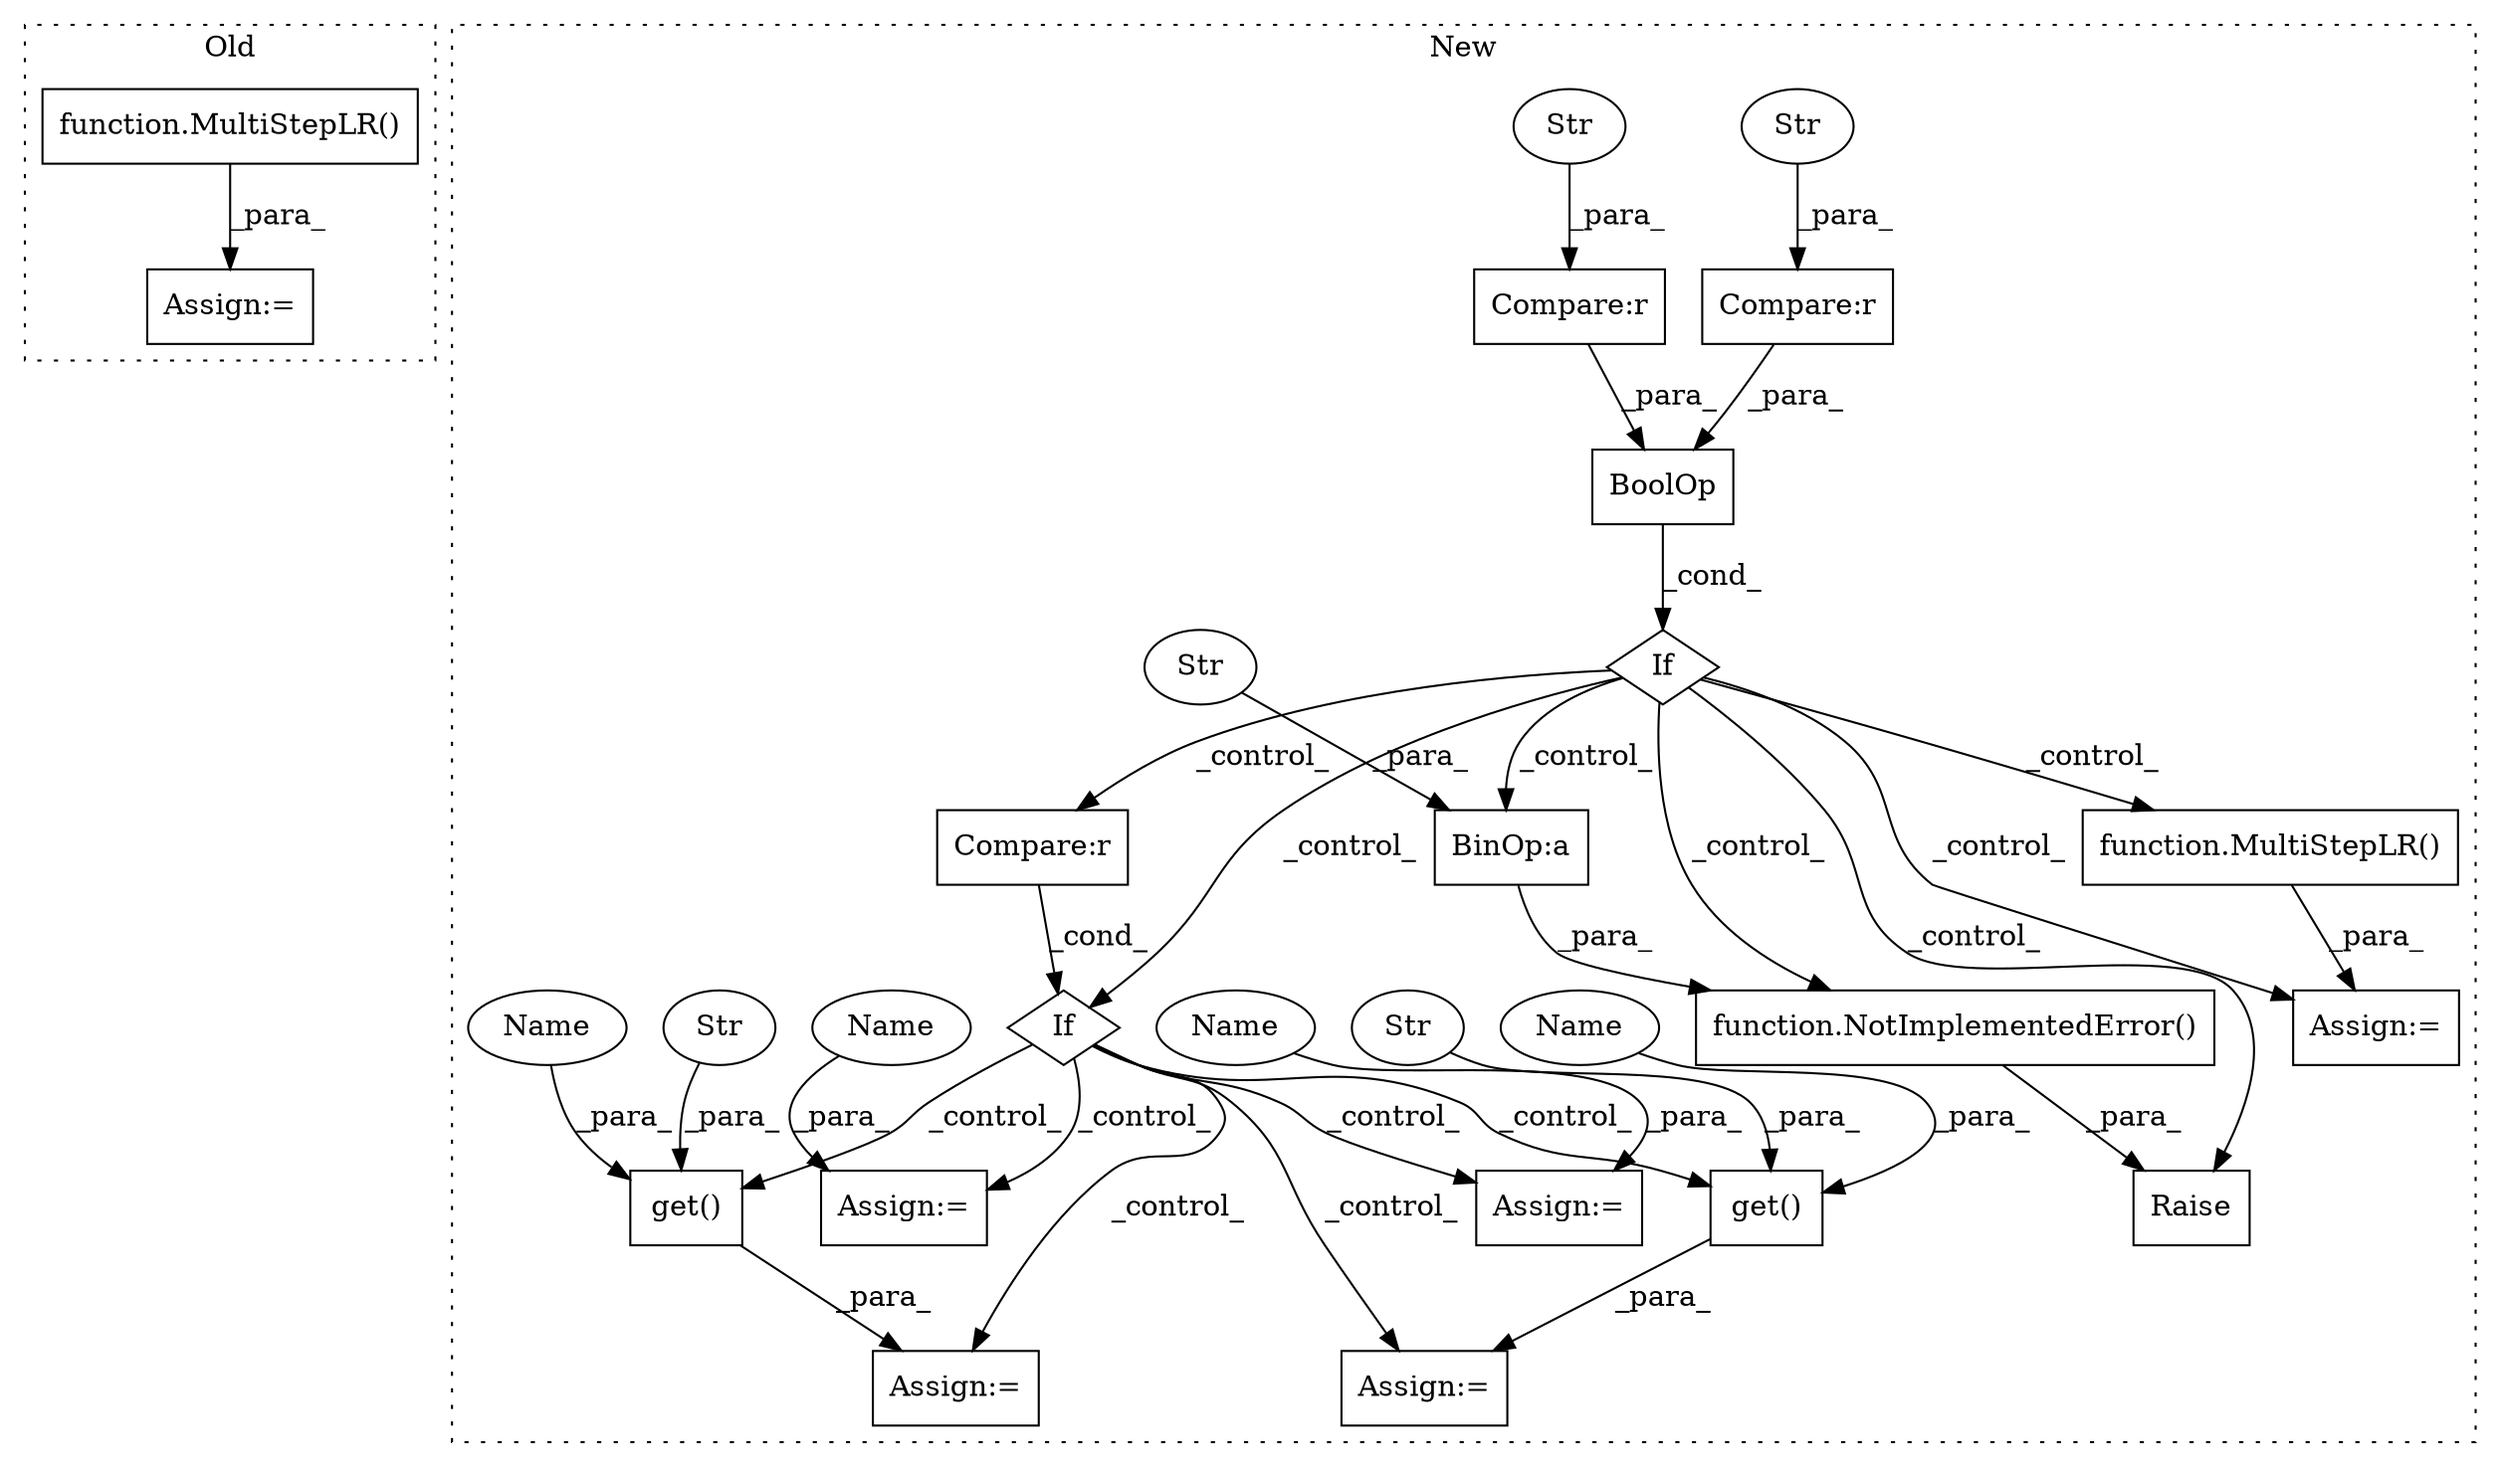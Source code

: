 digraph G {
subgraph cluster0 {
1 [label="function.MultiStepLR()" a="75" s="5391,5412" l="12,40" shape="box"];
23 [label="Assign:=" a="68" s="5388" l="3" shape="box"];
label = "Old";
style="dotted";
}
subgraph cluster1 {
2 [label="function.MultiStepLR()" a="75" s="6303,6324" l="12,37" shape="box"];
3 [label="If" a="96" s="5787" l="3" shape="diamond"];
4 [label="function.NotImplementedError()" a="75" s="6395,6485" l="37,14" shape="box"];
5 [label="If" a="96" s="5878" l="3" shape="diamond"];
6 [label="BinOp:a" a="82" s="6465" l="3" shape="box"];
7 [label="Compare:r" a="40" s="5881" l="32" shape="box"];
8 [label="Compare:r" a="40" s="5828" l="35" shape="box"];
9 [label="Compare:r" a="40" s="5790" l="34" shape="box"];
10 [label="Str" a="66" s="5811" l="13" shape="ellipse"];
11 [label="Str" a="66" s="6432" l="33" shape="ellipse"];
12 [label="Str" a="66" s="5849" l="14" shape="ellipse"];
13 [label="BoolOp" a="72" s="5790" l="73" shape="box"];
14 [label="Raise" a="91" s="6389" l="6" shape="box"];
15 [label="get()" a="75" s="6072,6166" l="50,1" shape="box"];
16 [label="Str" a="66" s="6122" l="12" shape="ellipse"];
17 [label="Assign:=" a="68" s="5941" l="3" shape="box"];
18 [label="get()" a="75" s="6192,6276" l="50,1" shape="box"];
19 [label="Str" a="66" s="6242" l="7" shape="ellipse"];
20 [label="Assign:=" a="68" s="5996" l="3" shape="box"];
21 [label="Assign:=" a="68" s="6189" l="3" shape="box"];
22 [label="Assign:=" a="68" s="6069" l="3" shape="box"];
24 [label="Assign:=" a="68" s="6300" l="3" shape="box"];
25 [label="Name" a="87" s="5999" l="25" shape="ellipse"];
26 [label="Name" a="87" s="6251" l="25" shape="ellipse"];
27 [label="Name" a="87" s="5944" l="30" shape="ellipse"];
28 [label="Name" a="87" s="6136" l="30" shape="ellipse"];
label = "New";
style="dotted";
}
1 -> 23 [label="_para_"];
2 -> 24 [label="_para_"];
3 -> 4 [label="_control_"];
3 -> 5 [label="_control_"];
3 -> 24 [label="_control_"];
3 -> 14 [label="_control_"];
3 -> 6 [label="_control_"];
3 -> 7 [label="_control_"];
3 -> 2 [label="_control_"];
4 -> 14 [label="_para_"];
5 -> 18 [label="_control_"];
5 -> 21 [label="_control_"];
5 -> 17 [label="_control_"];
5 -> 22 [label="_control_"];
5 -> 15 [label="_control_"];
5 -> 20 [label="_control_"];
6 -> 4 [label="_para_"];
7 -> 5 [label="_cond_"];
8 -> 13 [label="_para_"];
9 -> 13 [label="_para_"];
10 -> 9 [label="_para_"];
11 -> 6 [label="_para_"];
12 -> 8 [label="_para_"];
13 -> 3 [label="_cond_"];
15 -> 22 [label="_para_"];
16 -> 15 [label="_para_"];
18 -> 21 [label="_para_"];
19 -> 18 [label="_para_"];
25 -> 20 [label="_para_"];
26 -> 18 [label="_para_"];
27 -> 17 [label="_para_"];
28 -> 15 [label="_para_"];
}